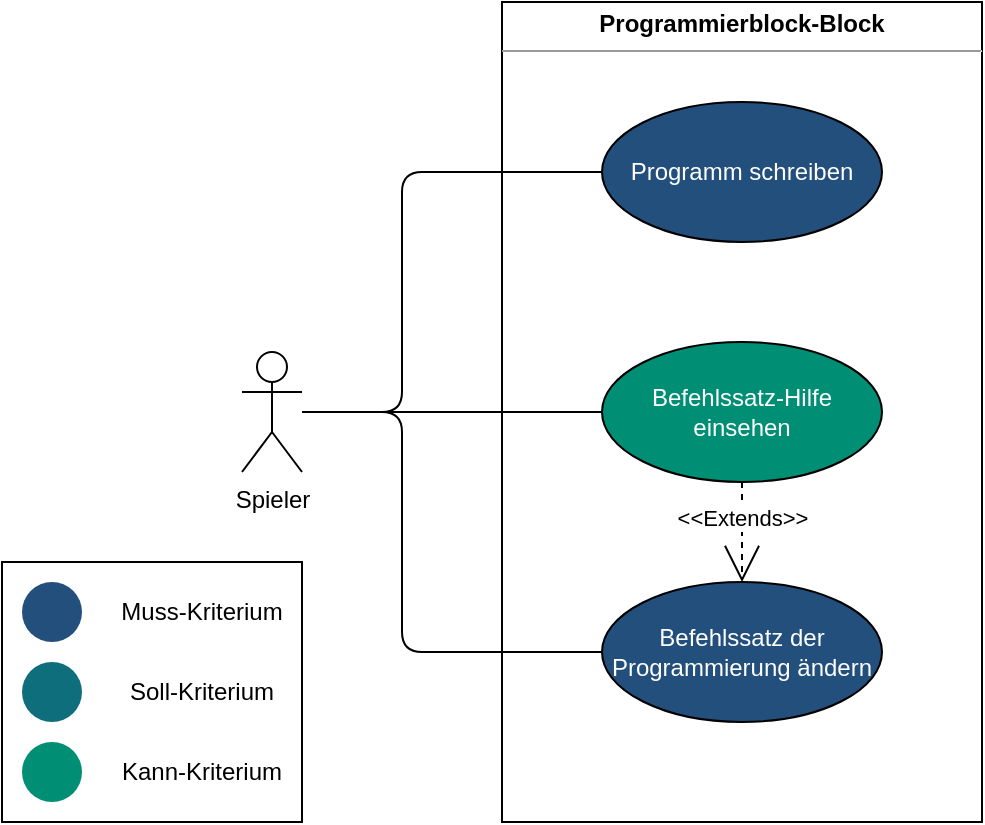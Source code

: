 <mxfile version="22.1.4" type="github">
  <diagram name="Seite-1" id="QqYlVoBG6kU6dthMpLXk">
    <mxGraphModel dx="1473" dy="759" grid="1" gridSize="10" guides="1" tooltips="1" connect="1" arrows="1" fold="1" page="1" pageScale="1" pageWidth="827" pageHeight="1169" math="0" shadow="0">
      <root>
        <mxCell id="0" />
        <mxCell id="1" parent="0" />
        <mxCell id="9Y9J-UEAxCPge8LL9L1X-1" value="&lt;p style=&quot;margin: 0px ; margin-top: 4px ; text-align: center&quot;&gt;&lt;b&gt;Programmierblock-Block&lt;/b&gt;&lt;/p&gt;&lt;hr size=&quot;1&quot;&gt;&lt;div style=&quot;height: 2px&quot;&gt;&lt;/div&gt;" style="verticalAlign=top;align=left;overflow=fill;fontSize=12;fontFamily=Helvetica;html=1;" parent="1" vertex="1">
          <mxGeometry x="130" width="240" height="410" as="geometry" />
        </mxCell>
        <mxCell id="2_NRH9Znsnw-WcC0HDQT-1" style="edgeStyle=orthogonalEdgeStyle;rounded=1;orthogonalLoop=1;jettySize=auto;html=1;endArrow=none;endFill=0;strokeColor=default;" parent="1" source="9Y9J-UEAxCPge8LL9L1X-7" target="9Y9J-UEAxCPge8LL9L1X-9" edge="1">
          <mxGeometry relative="1" as="geometry">
            <Array as="points">
              <mxPoint x="80" y="205" />
              <mxPoint x="80" y="85" />
            </Array>
          </mxGeometry>
        </mxCell>
        <mxCell id="2_NRH9Znsnw-WcC0HDQT-2" style="edgeStyle=orthogonalEdgeStyle;shape=connector;rounded=1;orthogonalLoop=1;jettySize=auto;html=1;labelBackgroundColor=default;strokeColor=default;align=center;verticalAlign=middle;fontFamily=Helvetica;fontSize=11;fontColor=default;endArrow=none;endFill=0;" parent="1" source="9Y9J-UEAxCPge8LL9L1X-7" target="9Y9J-UEAxCPge8LL9L1X-18" edge="1">
          <mxGeometry relative="1" as="geometry">
            <Array as="points">
              <mxPoint x="50" y="205" />
              <mxPoint x="50" y="205" />
            </Array>
          </mxGeometry>
        </mxCell>
        <mxCell id="2_NRH9Znsnw-WcC0HDQT-3" style="edgeStyle=orthogonalEdgeStyle;shape=connector;rounded=1;orthogonalLoop=1;jettySize=auto;html=1;labelBackgroundColor=default;strokeColor=default;align=center;verticalAlign=middle;fontFamily=Helvetica;fontSize=11;fontColor=default;endArrow=none;endFill=0;" parent="1" source="9Y9J-UEAxCPge8LL9L1X-7" target="9Y9J-UEAxCPge8LL9L1X-16" edge="1">
          <mxGeometry relative="1" as="geometry">
            <Array as="points">
              <mxPoint x="80" y="205" />
              <mxPoint x="80" y="325" />
            </Array>
          </mxGeometry>
        </mxCell>
        <mxCell id="9Y9J-UEAxCPge8LL9L1X-7" value="Spieler" style="shape=umlActor;verticalLabelPosition=bottom;labelBackgroundColor=#ffffff;verticalAlign=top;html=1;outlineConnect=0;" parent="1" vertex="1">
          <mxGeometry y="175" width="30" height="60" as="geometry" />
        </mxCell>
        <mxCell id="9Y9J-UEAxCPge8LL9L1X-9" value="Programm schreiben" style="ellipse;whiteSpace=wrap;html=1;fillColor=#234f7c;fontColor=#FFFFFF;" parent="1" vertex="1">
          <mxGeometry x="180" y="50" width="140" height="70" as="geometry" />
        </mxCell>
        <mxCell id="9Y9J-UEAxCPge8LL9L1X-16" value="Befehlssatz der Programmierung ändern" style="ellipse;whiteSpace=wrap;html=1;fillColor=#234f7c;fontColor=#FFFFFF;" parent="1" vertex="1">
          <mxGeometry x="180" y="290" width="140" height="70" as="geometry" />
        </mxCell>
        <mxCell id="9Y9J-UEAxCPge8LL9L1X-18" value="Befehlssatz-Hilfe einsehen" style="ellipse;whiteSpace=wrap;html=1;fillColor=#008e74;fontColor=#FFFFFF;" parent="1" vertex="1">
          <mxGeometry x="180" y="170" width="140" height="70" as="geometry" />
        </mxCell>
        <mxCell id="9Y9J-UEAxCPge8LL9L1X-19" value="&amp;lt;&amp;lt;Extends&lt;span style=&quot;color: rgb(0 , 0 , 0)&quot;&gt;&amp;gt;&amp;gt;&lt;/span&gt;" style="endArrow=open;endSize=16;endFill=0;html=1;dashed=1;" parent="1" source="9Y9J-UEAxCPge8LL9L1X-18" target="9Y9J-UEAxCPge8LL9L1X-16" edge="1">
          <mxGeometry x="-0.307" width="160" relative="1" as="geometry">
            <mxPoint x="455.5" y="639" as="sourcePoint" />
            <mxPoint x="271.452" y="606.322" as="targetPoint" />
            <mxPoint as="offset" />
          </mxGeometry>
        </mxCell>
        <mxCell id="UGt5v-OISgtdQpSz8RDx-1" value="" style="group" vertex="1" connectable="0" parent="1">
          <mxGeometry x="-120" y="280" width="150" height="130" as="geometry" />
        </mxCell>
        <mxCell id="UGt5v-OISgtdQpSz8RDx-2" value="" style="ellipse;whiteSpace=wrap;html=1;strokeColor=none;fillColor=#234F7C;" vertex="1" parent="UGt5v-OISgtdQpSz8RDx-1">
          <mxGeometry x="10" y="10" width="30" height="30" as="geometry" />
        </mxCell>
        <mxCell id="UGt5v-OISgtdQpSz8RDx-3" value="" style="ellipse;whiteSpace=wrap;html=1;strokeColor=none;fillColor=#0E6E7C;" vertex="1" parent="UGt5v-OISgtdQpSz8RDx-1">
          <mxGeometry x="10" y="50" width="30" height="30" as="geometry" />
        </mxCell>
        <mxCell id="UGt5v-OISgtdQpSz8RDx-4" value="" style="ellipse;whiteSpace=wrap;html=1;strokeColor=none;fillColor=#008E74;" vertex="1" parent="UGt5v-OISgtdQpSz8RDx-1">
          <mxGeometry x="10" y="90" width="30" height="30" as="geometry" />
        </mxCell>
        <mxCell id="UGt5v-OISgtdQpSz8RDx-5" value="Muss-Kriterium" style="text;html=1;strokeColor=none;fillColor=none;align=center;verticalAlign=middle;whiteSpace=wrap;rounded=0;" vertex="1" parent="UGt5v-OISgtdQpSz8RDx-1">
          <mxGeometry x="50" y="10" width="100" height="30" as="geometry" />
        </mxCell>
        <mxCell id="UGt5v-OISgtdQpSz8RDx-6" value="Soll-Kriterium" style="text;html=1;strokeColor=none;fillColor=none;align=center;verticalAlign=middle;whiteSpace=wrap;rounded=0;" vertex="1" parent="UGt5v-OISgtdQpSz8RDx-1">
          <mxGeometry x="50" y="50" width="100" height="30" as="geometry" />
        </mxCell>
        <mxCell id="UGt5v-OISgtdQpSz8RDx-7" value="Kann-Kriterium" style="text;html=1;strokeColor=none;fillColor=none;align=center;verticalAlign=middle;whiteSpace=wrap;rounded=0;" vertex="1" parent="UGt5v-OISgtdQpSz8RDx-1">
          <mxGeometry x="50" y="90" width="100" height="30" as="geometry" />
        </mxCell>
        <mxCell id="UGt5v-OISgtdQpSz8RDx-8" value="" style="rounded=0;whiteSpace=wrap;html=1;fillColor=none;" vertex="1" parent="UGt5v-OISgtdQpSz8RDx-1">
          <mxGeometry width="150" height="130" as="geometry" />
        </mxCell>
      </root>
    </mxGraphModel>
  </diagram>
</mxfile>
